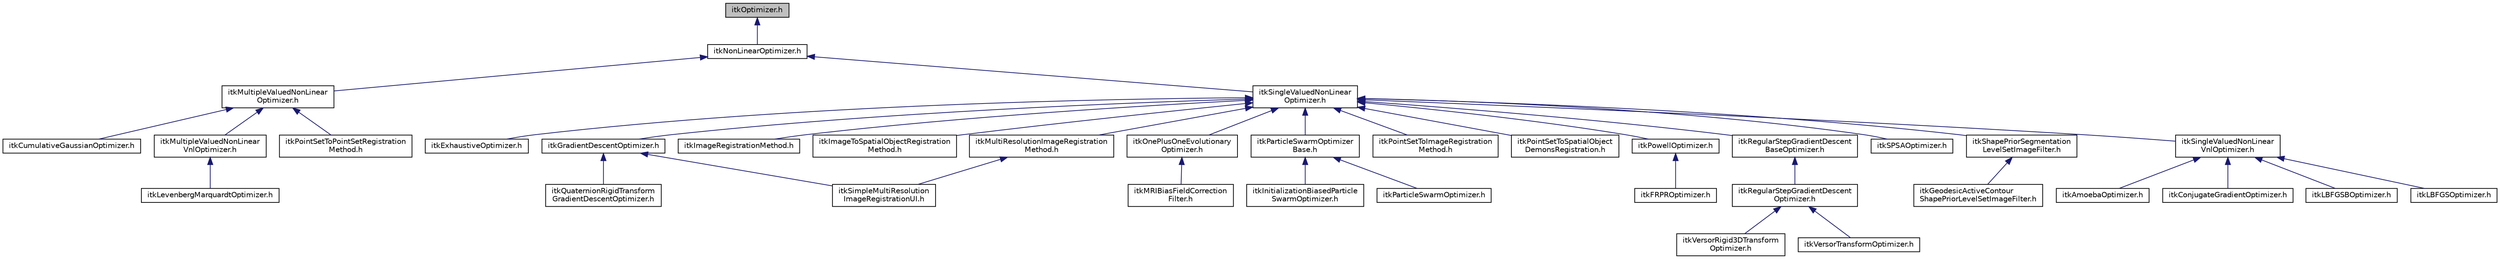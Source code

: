 digraph "itkOptimizer.h"
{
 // LATEX_PDF_SIZE
  edge [fontname="Helvetica",fontsize="10",labelfontname="Helvetica",labelfontsize="10"];
  node [fontname="Helvetica",fontsize="10",shape=record];
  Node1 [label="itkOptimizer.h",height=0.2,width=0.4,color="black", fillcolor="grey75", style="filled", fontcolor="black",tooltip=" "];
  Node1 -> Node2 [dir="back",color="midnightblue",fontsize="10",style="solid",fontname="Helvetica"];
  Node2 [label="itkNonLinearOptimizer.h",height=0.2,width=0.4,color="black", fillcolor="white", style="filled",URL="$itkNonLinearOptimizer_8h.html",tooltip=" "];
  Node2 -> Node3 [dir="back",color="midnightblue",fontsize="10",style="solid",fontname="Helvetica"];
  Node3 [label="itkMultipleValuedNonLinear\lOptimizer.h",height=0.2,width=0.4,color="black", fillcolor="white", style="filled",URL="$itkMultipleValuedNonLinearOptimizer_8h.html",tooltip=" "];
  Node3 -> Node4 [dir="back",color="midnightblue",fontsize="10",style="solid",fontname="Helvetica"];
  Node4 [label="itkCumulativeGaussianOptimizer.h",height=0.2,width=0.4,color="black", fillcolor="white", style="filled",URL="$itkCumulativeGaussianOptimizer_8h.html",tooltip=" "];
  Node3 -> Node5 [dir="back",color="midnightblue",fontsize="10",style="solid",fontname="Helvetica"];
  Node5 [label="itkMultipleValuedNonLinear\lVnlOptimizer.h",height=0.2,width=0.4,color="black", fillcolor="white", style="filled",URL="$itkMultipleValuedNonLinearVnlOptimizer_8h.html",tooltip=" "];
  Node5 -> Node6 [dir="back",color="midnightblue",fontsize="10",style="solid",fontname="Helvetica"];
  Node6 [label="itkLevenbergMarquardtOptimizer.h",height=0.2,width=0.4,color="black", fillcolor="white", style="filled",URL="$itkLevenbergMarquardtOptimizer_8h.html",tooltip=" "];
  Node3 -> Node7 [dir="back",color="midnightblue",fontsize="10",style="solid",fontname="Helvetica"];
  Node7 [label="itkPointSetToPointSetRegistration\lMethod.h",height=0.2,width=0.4,color="black", fillcolor="white", style="filled",URL="$itkPointSetToPointSetRegistrationMethod_8h.html",tooltip=" "];
  Node2 -> Node8 [dir="back",color="midnightblue",fontsize="10",style="solid",fontname="Helvetica"];
  Node8 [label="itkSingleValuedNonLinear\lOptimizer.h",height=0.2,width=0.4,color="black", fillcolor="white", style="filled",URL="$itkSingleValuedNonLinearOptimizer_8h.html",tooltip=" "];
  Node8 -> Node9 [dir="back",color="midnightblue",fontsize="10",style="solid",fontname="Helvetica"];
  Node9 [label="itkExhaustiveOptimizer.h",height=0.2,width=0.4,color="black", fillcolor="white", style="filled",URL="$itkExhaustiveOptimizer_8h.html",tooltip=" "];
  Node8 -> Node10 [dir="back",color="midnightblue",fontsize="10",style="solid",fontname="Helvetica"];
  Node10 [label="itkGradientDescentOptimizer.h",height=0.2,width=0.4,color="black", fillcolor="white", style="filled",URL="$itkGradientDescentOptimizer_8h.html",tooltip=" "];
  Node10 -> Node11 [dir="back",color="midnightblue",fontsize="10",style="solid",fontname="Helvetica"];
  Node11 [label="itkQuaternionRigidTransform\lGradientDescentOptimizer.h",height=0.2,width=0.4,color="black", fillcolor="white", style="filled",URL="$itkQuaternionRigidTransformGradientDescentOptimizer_8h.html",tooltip=" "];
  Node10 -> Node12 [dir="back",color="midnightblue",fontsize="10",style="solid",fontname="Helvetica"];
  Node12 [label="itkSimpleMultiResolution\lImageRegistrationUI.h",height=0.2,width=0.4,color="black", fillcolor="white", style="filled",URL="$itkSimpleMultiResolutionImageRegistrationUI_8h.html",tooltip=" "];
  Node8 -> Node13 [dir="back",color="midnightblue",fontsize="10",style="solid",fontname="Helvetica"];
  Node13 [label="itkImageRegistrationMethod.h",height=0.2,width=0.4,color="black", fillcolor="white", style="filled",URL="$itkImageRegistrationMethod_8h.html",tooltip=" "];
  Node8 -> Node14 [dir="back",color="midnightblue",fontsize="10",style="solid",fontname="Helvetica"];
  Node14 [label="itkImageToSpatialObjectRegistration\lMethod.h",height=0.2,width=0.4,color="black", fillcolor="white", style="filled",URL="$itkImageToSpatialObjectRegistrationMethod_8h.html",tooltip=" "];
  Node8 -> Node15 [dir="back",color="midnightblue",fontsize="10",style="solid",fontname="Helvetica"];
  Node15 [label="itkMultiResolutionImageRegistration\lMethod.h",height=0.2,width=0.4,color="black", fillcolor="white", style="filled",URL="$itkMultiResolutionImageRegistrationMethod_8h.html",tooltip=" "];
  Node15 -> Node12 [dir="back",color="midnightblue",fontsize="10",style="solid",fontname="Helvetica"];
  Node8 -> Node16 [dir="back",color="midnightblue",fontsize="10",style="solid",fontname="Helvetica"];
  Node16 [label="itkOnePlusOneEvolutionary\lOptimizer.h",height=0.2,width=0.4,color="black", fillcolor="white", style="filled",URL="$itkOnePlusOneEvolutionaryOptimizer_8h.html",tooltip=" "];
  Node16 -> Node17 [dir="back",color="midnightblue",fontsize="10",style="solid",fontname="Helvetica"];
  Node17 [label="itkMRIBiasFieldCorrection\lFilter.h",height=0.2,width=0.4,color="black", fillcolor="white", style="filled",URL="$itkMRIBiasFieldCorrectionFilter_8h.html",tooltip=" "];
  Node8 -> Node18 [dir="back",color="midnightblue",fontsize="10",style="solid",fontname="Helvetica"];
  Node18 [label="itkParticleSwarmOptimizer\lBase.h",height=0.2,width=0.4,color="black", fillcolor="white", style="filled",URL="$itkParticleSwarmOptimizerBase_8h.html",tooltip=" "];
  Node18 -> Node19 [dir="back",color="midnightblue",fontsize="10",style="solid",fontname="Helvetica"];
  Node19 [label="itkInitializationBiasedParticle\lSwarmOptimizer.h",height=0.2,width=0.4,color="black", fillcolor="white", style="filled",URL="$itkInitializationBiasedParticleSwarmOptimizer_8h.html",tooltip=" "];
  Node18 -> Node20 [dir="back",color="midnightblue",fontsize="10",style="solid",fontname="Helvetica"];
  Node20 [label="itkParticleSwarmOptimizer.h",height=0.2,width=0.4,color="black", fillcolor="white", style="filled",URL="$itkParticleSwarmOptimizer_8h.html",tooltip=" "];
  Node8 -> Node21 [dir="back",color="midnightblue",fontsize="10",style="solid",fontname="Helvetica"];
  Node21 [label="itkPointSetToImageRegistration\lMethod.h",height=0.2,width=0.4,color="black", fillcolor="white", style="filled",URL="$itkPointSetToImageRegistrationMethod_8h.html",tooltip=" "];
  Node8 -> Node22 [dir="back",color="midnightblue",fontsize="10",style="solid",fontname="Helvetica"];
  Node22 [label="itkPointSetToSpatialObject\lDemonsRegistration.h",height=0.2,width=0.4,color="black", fillcolor="white", style="filled",URL="$itkPointSetToSpatialObjectDemonsRegistration_8h.html",tooltip=" "];
  Node8 -> Node23 [dir="back",color="midnightblue",fontsize="10",style="solid",fontname="Helvetica"];
  Node23 [label="itkPowellOptimizer.h",height=0.2,width=0.4,color="black", fillcolor="white", style="filled",URL="$itkPowellOptimizer_8h.html",tooltip=" "];
  Node23 -> Node24 [dir="back",color="midnightblue",fontsize="10",style="solid",fontname="Helvetica"];
  Node24 [label="itkFRPROptimizer.h",height=0.2,width=0.4,color="black", fillcolor="white", style="filled",URL="$itkFRPROptimizer_8h.html",tooltip=" "];
  Node8 -> Node25 [dir="back",color="midnightblue",fontsize="10",style="solid",fontname="Helvetica"];
  Node25 [label="itkRegularStepGradientDescent\lBaseOptimizer.h",height=0.2,width=0.4,color="black", fillcolor="white", style="filled",URL="$itkRegularStepGradientDescentBaseOptimizer_8h.html",tooltip=" "];
  Node25 -> Node26 [dir="back",color="midnightblue",fontsize="10",style="solid",fontname="Helvetica"];
  Node26 [label="itkRegularStepGradientDescent\lOptimizer.h",height=0.2,width=0.4,color="black", fillcolor="white", style="filled",URL="$itkRegularStepGradientDescentOptimizer_8h.html",tooltip=" "];
  Node26 -> Node27 [dir="back",color="midnightblue",fontsize="10",style="solid",fontname="Helvetica"];
  Node27 [label="itkVersorRigid3DTransform\lOptimizer.h",height=0.2,width=0.4,color="black", fillcolor="white", style="filled",URL="$itkVersorRigid3DTransformOptimizer_8h.html",tooltip=" "];
  Node26 -> Node28 [dir="back",color="midnightblue",fontsize="10",style="solid",fontname="Helvetica"];
  Node28 [label="itkVersorTransformOptimizer.h",height=0.2,width=0.4,color="black", fillcolor="white", style="filled",URL="$itkVersorTransformOptimizer_8h.html",tooltip=" "];
  Node8 -> Node29 [dir="back",color="midnightblue",fontsize="10",style="solid",fontname="Helvetica"];
  Node29 [label="itkSPSAOptimizer.h",height=0.2,width=0.4,color="black", fillcolor="white", style="filled",URL="$itkSPSAOptimizer_8h.html",tooltip=" "];
  Node8 -> Node30 [dir="back",color="midnightblue",fontsize="10",style="solid",fontname="Helvetica"];
  Node30 [label="itkShapePriorSegmentation\lLevelSetImageFilter.h",height=0.2,width=0.4,color="black", fillcolor="white", style="filled",URL="$itkShapePriorSegmentationLevelSetImageFilter_8h.html",tooltip=" "];
  Node30 -> Node31 [dir="back",color="midnightblue",fontsize="10",style="solid",fontname="Helvetica"];
  Node31 [label="itkGeodesicActiveContour\lShapePriorLevelSetImageFilter.h",height=0.2,width=0.4,color="black", fillcolor="white", style="filled",URL="$itkGeodesicActiveContourShapePriorLevelSetImageFilter_8h.html",tooltip=" "];
  Node8 -> Node32 [dir="back",color="midnightblue",fontsize="10",style="solid",fontname="Helvetica"];
  Node32 [label="itkSingleValuedNonLinear\lVnlOptimizer.h",height=0.2,width=0.4,color="black", fillcolor="white", style="filled",URL="$itkSingleValuedNonLinearVnlOptimizer_8h.html",tooltip=" "];
  Node32 -> Node33 [dir="back",color="midnightblue",fontsize="10",style="solid",fontname="Helvetica"];
  Node33 [label="itkAmoebaOptimizer.h",height=0.2,width=0.4,color="black", fillcolor="white", style="filled",URL="$itkAmoebaOptimizer_8h.html",tooltip=" "];
  Node32 -> Node34 [dir="back",color="midnightblue",fontsize="10",style="solid",fontname="Helvetica"];
  Node34 [label="itkConjugateGradientOptimizer.h",height=0.2,width=0.4,color="black", fillcolor="white", style="filled",URL="$itkConjugateGradientOptimizer_8h.html",tooltip=" "];
  Node32 -> Node35 [dir="back",color="midnightblue",fontsize="10",style="solid",fontname="Helvetica"];
  Node35 [label="itkLBFGSBOptimizer.h",height=0.2,width=0.4,color="black", fillcolor="white", style="filled",URL="$itkLBFGSBOptimizer_8h.html",tooltip=" "];
  Node32 -> Node36 [dir="back",color="midnightblue",fontsize="10",style="solid",fontname="Helvetica"];
  Node36 [label="itkLBFGSOptimizer.h",height=0.2,width=0.4,color="black", fillcolor="white", style="filled",URL="$itkLBFGSOptimizer_8h.html",tooltip=" "];
}
